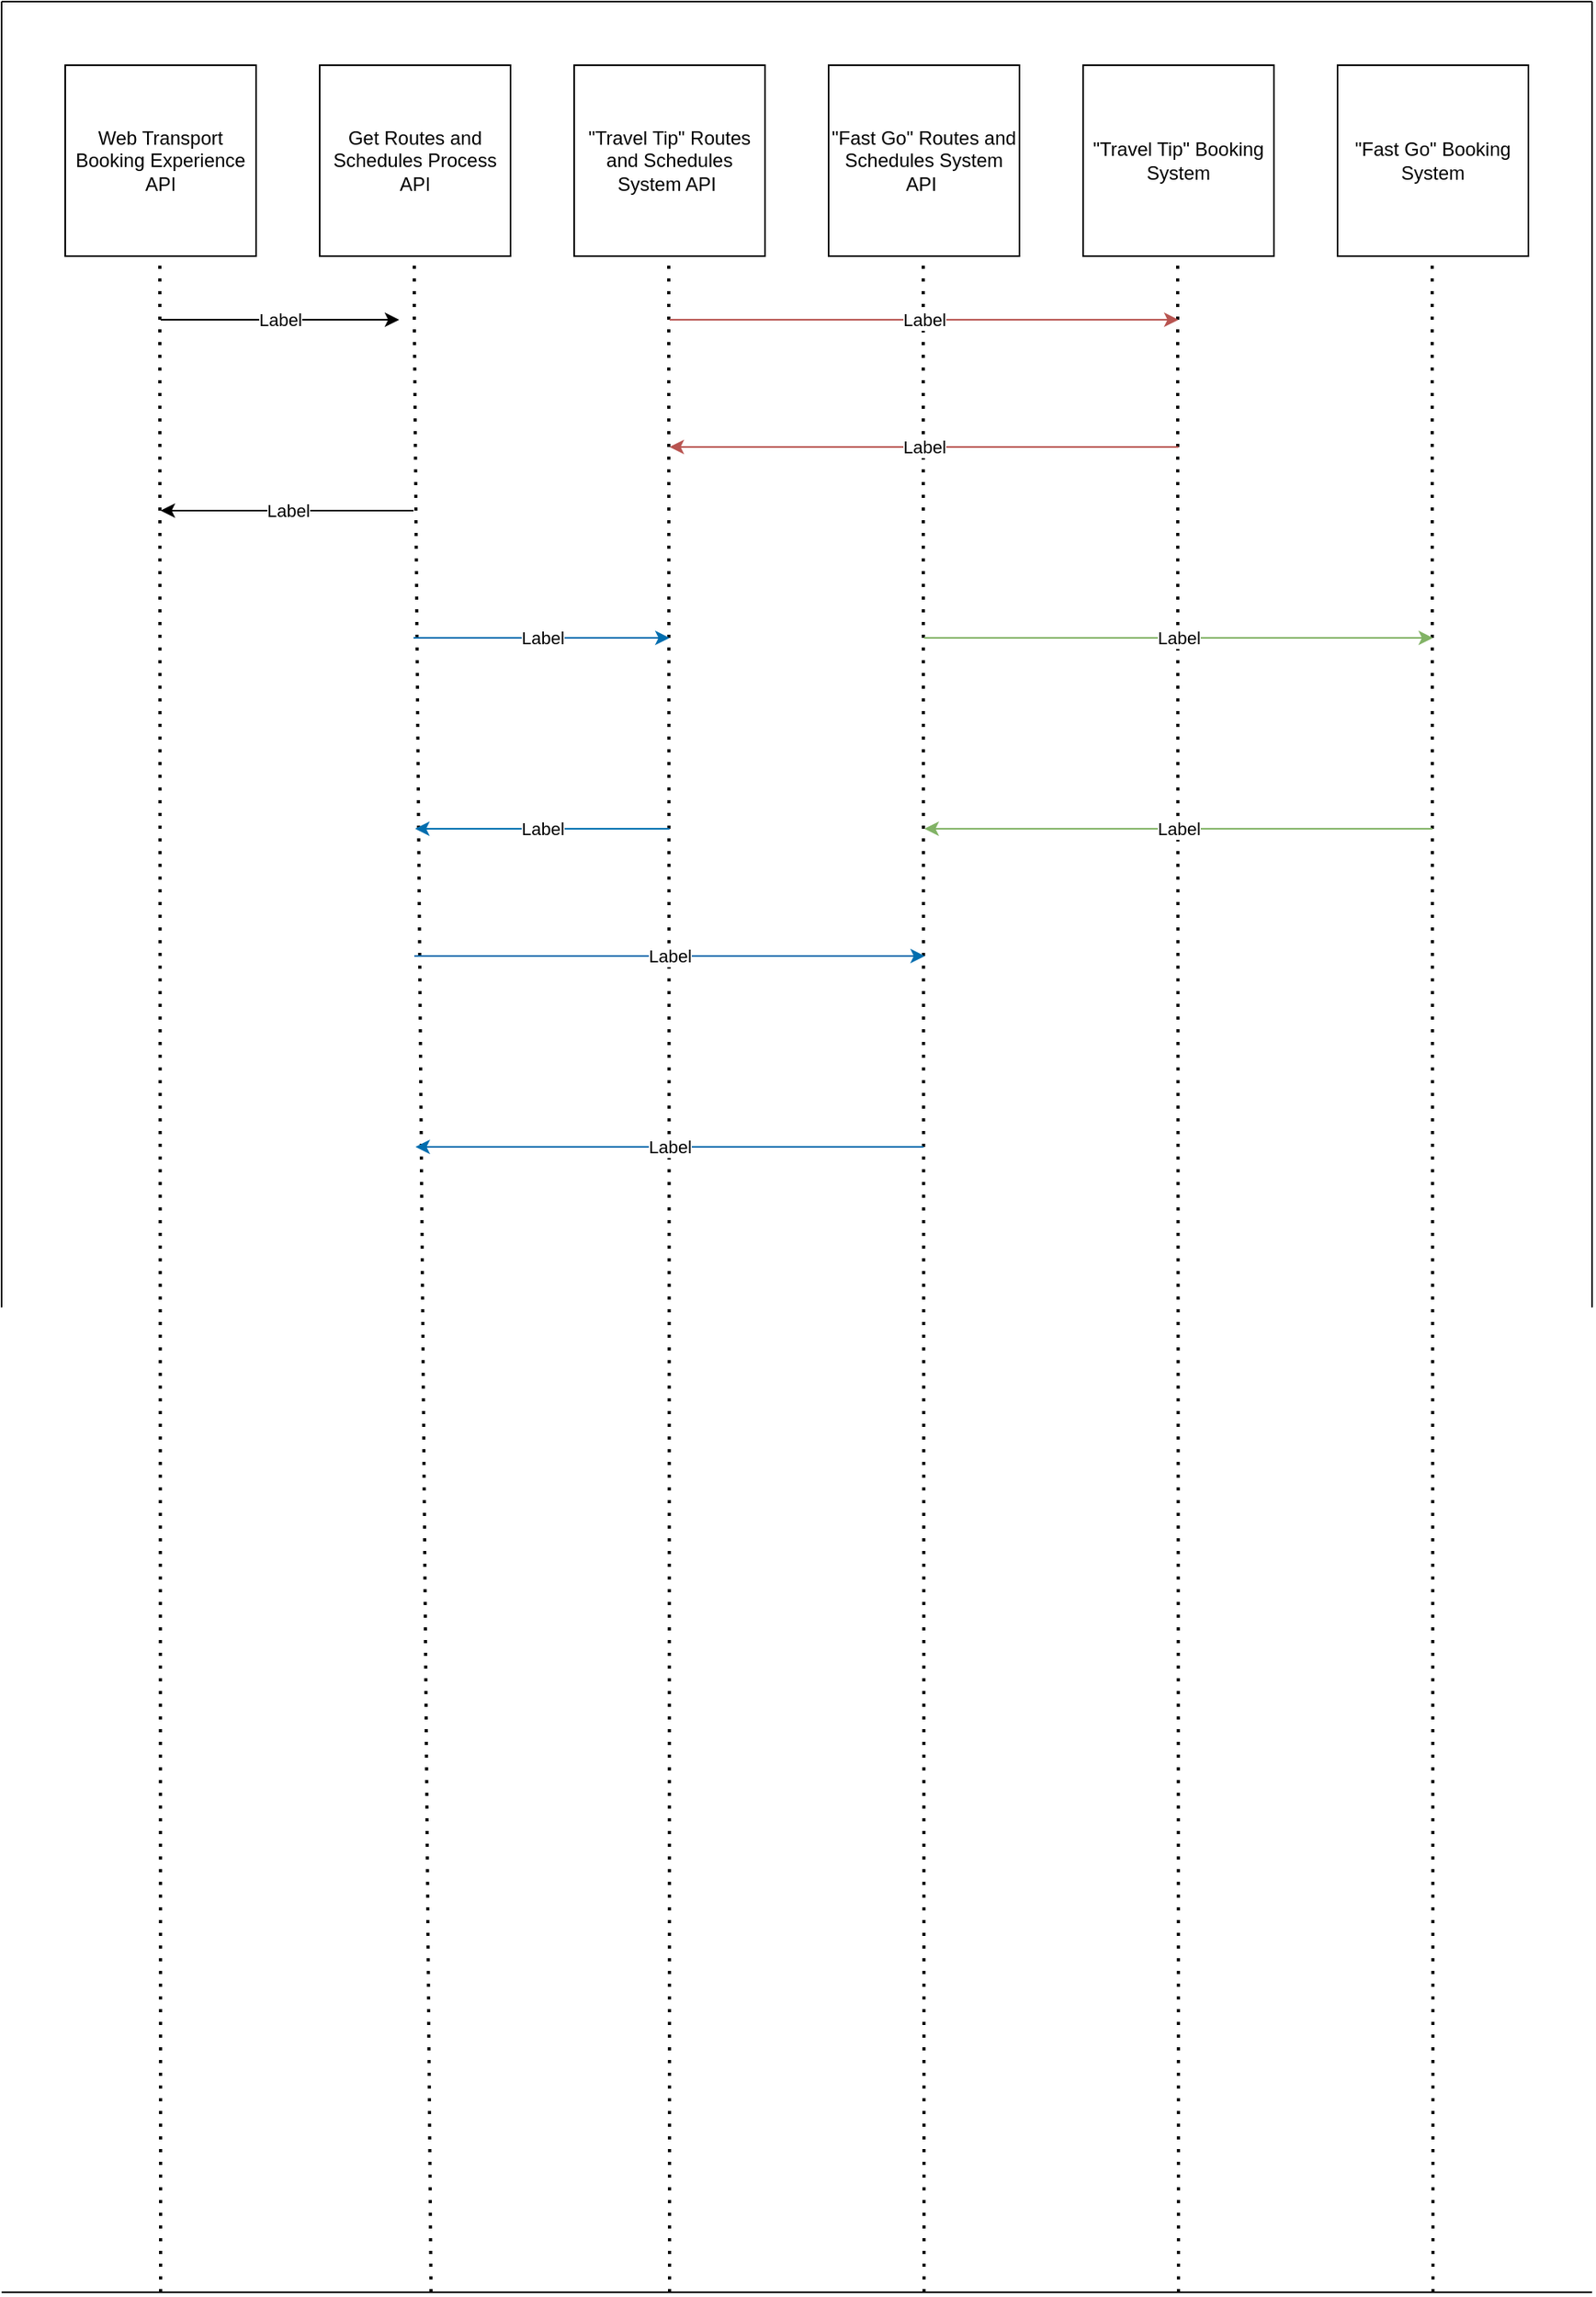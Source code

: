 <mxfile version="15.7.0" type="github">
  <diagram id="aWT0DO6NEqe1KrQBJNWQ" name="Page-1">
    <mxGraphModel dx="1186" dy="812" grid="1" gridSize="10" guides="1" tooltips="1" connect="1" arrows="1" fold="1" page="1" pageScale="1" pageWidth="827" pageHeight="1169" math="0" shadow="0">
      <root>
        <mxCell id="0" />
        <mxCell id="1" parent="0" />
        <mxCell id="piQ0pNW8FSRzQy8db6SX-44" value="" style="endArrow=none;html=1;rounded=0;" edge="1" parent="1">
          <mxGeometry width="50" height="50" relative="1" as="geometry">
            <mxPoint x="80" y="860.833" as="sourcePoint" />
            <mxPoint x="80" y="40" as="targetPoint" />
          </mxGeometry>
        </mxCell>
        <mxCell id="piQ0pNW8FSRzQy8db6SX-45" value="" style="endArrow=none;html=1;rounded=0;" edge="1" parent="1">
          <mxGeometry width="50" height="50" relative="1" as="geometry">
            <mxPoint x="80" y="1480.003" as="sourcePoint" />
            <mxPoint x="1080" y="1480" as="targetPoint" />
          </mxGeometry>
        </mxCell>
        <mxCell id="piQ0pNW8FSRzQy8db6SX-47" value="" style="endArrow=none;html=1;rounded=0;" edge="1" parent="1">
          <mxGeometry width="50" height="50" relative="1" as="geometry">
            <mxPoint x="1080" y="860.833" as="sourcePoint" />
            <mxPoint x="1080" y="40" as="targetPoint" />
          </mxGeometry>
        </mxCell>
        <mxCell id="piQ0pNW8FSRzQy8db6SX-48" value="" style="endArrow=none;html=1;rounded=0;" edge="1" parent="1">
          <mxGeometry width="50" height="50" relative="1" as="geometry">
            <mxPoint x="80" y="40.003" as="sourcePoint" />
            <mxPoint x="1080" y="40" as="targetPoint" />
          </mxGeometry>
        </mxCell>
        <mxCell id="piQ0pNW8FSRzQy8db6SX-49" value="Web Transport Booking Experience API" style="whiteSpace=wrap;html=1;aspect=fixed;" vertex="1" parent="1">
          <mxGeometry x="120" y="80" width="120" height="120" as="geometry" />
        </mxCell>
        <mxCell id="piQ0pNW8FSRzQy8db6SX-50" value="Get Routes and Schedules Process API" style="whiteSpace=wrap;html=1;aspect=fixed;" vertex="1" parent="1">
          <mxGeometry x="280" y="80" width="120" height="120" as="geometry" />
        </mxCell>
        <mxCell id="piQ0pNW8FSRzQy8db6SX-51" value="&quot;Travel Tip&quot; Booking System" style="whiteSpace=wrap;html=1;aspect=fixed;" vertex="1" parent="1">
          <mxGeometry x="760" y="80" width="120" height="120" as="geometry" />
        </mxCell>
        <mxCell id="piQ0pNW8FSRzQy8db6SX-52" value="&lt;span&gt;&quot;Fast Go&quot; Booking System&lt;/span&gt;" style="whiteSpace=wrap;html=1;aspect=fixed;" vertex="1" parent="1">
          <mxGeometry x="920" y="80" width="120" height="120" as="geometry" />
        </mxCell>
        <mxCell id="piQ0pNW8FSRzQy8db6SX-53" value="&lt;span&gt;&quot;Fast Go&quot; Routes and Schedules System API&amp;nbsp;&lt;/span&gt;" style="whiteSpace=wrap;html=1;aspect=fixed;" vertex="1" parent="1">
          <mxGeometry x="600" y="80" width="120" height="120" as="geometry" />
        </mxCell>
        <mxCell id="piQ0pNW8FSRzQy8db6SX-54" value="&quot;Travel Tip&quot; Routes and Schedules System API&amp;nbsp;" style="whiteSpace=wrap;html=1;aspect=fixed;" vertex="1" parent="1">
          <mxGeometry x="440" y="80" width="120" height="120" as="geometry" />
        </mxCell>
        <mxCell id="piQ0pNW8FSRzQy8db6SX-55" value="" style="endArrow=none;dashed=1;html=1;dashPattern=1 3;strokeWidth=2;rounded=0;" edge="1" parent="1">
          <mxGeometry width="50" height="50" relative="1" as="geometry">
            <mxPoint x="180" y="1480" as="sourcePoint" />
            <mxPoint x="179.5" y="200" as="targetPoint" />
            <Array as="points">
              <mxPoint x="179.5" y="240" />
            </Array>
          </mxGeometry>
        </mxCell>
        <mxCell id="piQ0pNW8FSRzQy8db6SX-56" value="" style="endArrow=none;dashed=1;html=1;dashPattern=1 3;strokeWidth=2;rounded=0;" edge="1" parent="1">
          <mxGeometry width="50" height="50" relative="1" as="geometry">
            <mxPoint x="350" y="1480" as="sourcePoint" />
            <mxPoint x="339.5" y="200" as="targetPoint" />
            <Array as="points">
              <mxPoint x="339.5" y="240" />
            </Array>
          </mxGeometry>
        </mxCell>
        <mxCell id="piQ0pNW8FSRzQy8db6SX-57" value="" style="endArrow=none;dashed=1;html=1;dashPattern=1 3;strokeWidth=2;rounded=0;" edge="1" parent="1">
          <mxGeometry width="50" height="50" relative="1" as="geometry">
            <mxPoint x="500" y="1480" as="sourcePoint" />
            <mxPoint x="499.5" y="200" as="targetPoint" />
            <Array as="points">
              <mxPoint x="499.5" y="240" />
            </Array>
          </mxGeometry>
        </mxCell>
        <mxCell id="piQ0pNW8FSRzQy8db6SX-58" value="" style="endArrow=none;dashed=1;html=1;dashPattern=1 3;strokeWidth=2;rounded=0;" edge="1" parent="1">
          <mxGeometry width="50" height="50" relative="1" as="geometry">
            <mxPoint x="660" y="1480" as="sourcePoint" />
            <mxPoint x="659.5" y="200" as="targetPoint" />
            <Array as="points">
              <mxPoint x="659.5" y="240" />
            </Array>
          </mxGeometry>
        </mxCell>
        <mxCell id="piQ0pNW8FSRzQy8db6SX-59" value="" style="endArrow=none;dashed=1;html=1;dashPattern=1 3;strokeWidth=2;rounded=0;" edge="1" parent="1">
          <mxGeometry width="50" height="50" relative="1" as="geometry">
            <mxPoint x="820" y="1480" as="sourcePoint" />
            <mxPoint x="819.5" y="200" as="targetPoint" />
            <Array as="points">
              <mxPoint x="819.5" y="240" />
            </Array>
          </mxGeometry>
        </mxCell>
        <mxCell id="piQ0pNW8FSRzQy8db6SX-60" value="" style="endArrow=none;dashed=1;html=1;dashPattern=1 3;strokeWidth=2;rounded=0;" edge="1" parent="1">
          <mxGeometry width="50" height="50" relative="1" as="geometry">
            <mxPoint x="980" y="1480" as="sourcePoint" />
            <mxPoint x="979.5" y="200" as="targetPoint" />
            <Array as="points">
              <mxPoint x="979.5" y="240" />
            </Array>
          </mxGeometry>
        </mxCell>
        <mxCell id="piQ0pNW8FSRzQy8db6SX-61" value="" style="endArrow=classic;html=1;rounded=0;" edge="1" parent="1">
          <mxGeometry relative="1" as="geometry">
            <mxPoint x="180" y="240" as="sourcePoint" />
            <mxPoint x="330" y="240" as="targetPoint" />
          </mxGeometry>
        </mxCell>
        <mxCell id="piQ0pNW8FSRzQy8db6SX-62" value="Label" style="edgeLabel;resizable=0;html=1;align=center;verticalAlign=middle;" connectable="0" vertex="1" parent="piQ0pNW8FSRzQy8db6SX-61">
          <mxGeometry relative="1" as="geometry" />
        </mxCell>
        <mxCell id="piQ0pNW8FSRzQy8db6SX-63" value="" style="endArrow=classic;html=1;rounded=0;fillColor=#f8cecc;strokeColor=#b85450;" edge="1" parent="1">
          <mxGeometry relative="1" as="geometry">
            <mxPoint x="820" y="320" as="sourcePoint" />
            <mxPoint x="500" y="320" as="targetPoint" />
          </mxGeometry>
        </mxCell>
        <mxCell id="piQ0pNW8FSRzQy8db6SX-64" value="Label" style="edgeLabel;resizable=0;html=1;align=center;verticalAlign=middle;" connectable="0" vertex="1" parent="piQ0pNW8FSRzQy8db6SX-63">
          <mxGeometry relative="1" as="geometry" />
        </mxCell>
        <mxCell id="piQ0pNW8FSRzQy8db6SX-65" value="" style="endArrow=classic;html=1;rounded=0;fillColor=#f8cecc;strokeColor=#b85450;" edge="1" parent="1">
          <mxGeometry relative="1" as="geometry">
            <mxPoint x="500" y="240" as="sourcePoint" />
            <mxPoint x="820" y="240" as="targetPoint" />
          </mxGeometry>
        </mxCell>
        <mxCell id="piQ0pNW8FSRzQy8db6SX-66" value="Label" style="edgeLabel;resizable=0;html=1;align=center;verticalAlign=middle;" connectable="0" vertex="1" parent="piQ0pNW8FSRzQy8db6SX-65">
          <mxGeometry relative="1" as="geometry" />
        </mxCell>
        <mxCell id="piQ0pNW8FSRzQy8db6SX-67" value="" style="endArrow=classic;html=1;rounded=0;fillColor=#1ba1e2;strokeColor=#006EAF;" edge="1" parent="1">
          <mxGeometry relative="1" as="geometry">
            <mxPoint x="339.5" y="640" as="sourcePoint" />
            <mxPoint x="660.5" y="640" as="targetPoint" />
          </mxGeometry>
        </mxCell>
        <mxCell id="piQ0pNW8FSRzQy8db6SX-68" value="Label" style="edgeLabel;resizable=0;html=1;align=center;verticalAlign=middle;" connectable="0" vertex="1" parent="piQ0pNW8FSRzQy8db6SX-67">
          <mxGeometry relative="1" as="geometry" />
        </mxCell>
        <mxCell id="piQ0pNW8FSRzQy8db6SX-69" value="" style="endArrow=classic;html=1;rounded=0;fillColor=#1ba1e2;strokeColor=#006EAF;" edge="1" parent="1">
          <mxGeometry relative="1" as="geometry">
            <mxPoint x="500" y="560" as="sourcePoint" />
            <mxPoint x="340" y="560" as="targetPoint" />
          </mxGeometry>
        </mxCell>
        <mxCell id="piQ0pNW8FSRzQy8db6SX-70" value="Label" style="edgeLabel;resizable=0;html=1;align=center;verticalAlign=middle;" connectable="0" vertex="1" parent="piQ0pNW8FSRzQy8db6SX-69">
          <mxGeometry relative="1" as="geometry" />
        </mxCell>
        <mxCell id="piQ0pNW8FSRzQy8db6SX-71" value="" style="endArrow=classic;html=1;rounded=0;" edge="1" parent="1">
          <mxGeometry relative="1" as="geometry">
            <mxPoint x="339" y="360" as="sourcePoint" />
            <mxPoint x="180" y="360" as="targetPoint" />
          </mxGeometry>
        </mxCell>
        <mxCell id="piQ0pNW8FSRzQy8db6SX-72" value="Label" style="edgeLabel;resizable=0;html=1;align=center;verticalAlign=middle;" connectable="0" vertex="1" parent="piQ0pNW8FSRzQy8db6SX-71">
          <mxGeometry relative="1" as="geometry" />
        </mxCell>
        <mxCell id="piQ0pNW8FSRzQy8db6SX-73" value="" style="endArrow=classic;html=1;rounded=0;fillColor=#1ba1e2;strokeColor=#006EAF;" edge="1" parent="1">
          <mxGeometry relative="1" as="geometry">
            <mxPoint x="339" y="440" as="sourcePoint" />
            <mxPoint x="500" y="440" as="targetPoint" />
          </mxGeometry>
        </mxCell>
        <mxCell id="piQ0pNW8FSRzQy8db6SX-74" value="Label" style="edgeLabel;resizable=0;html=1;align=center;verticalAlign=middle;" connectable="0" vertex="1" parent="piQ0pNW8FSRzQy8db6SX-73">
          <mxGeometry relative="1" as="geometry" />
        </mxCell>
        <mxCell id="piQ0pNW8FSRzQy8db6SX-75" value="" style="endArrow=classic;html=1;rounded=0;fillColor=#1ba1e2;strokeColor=#006EAF;" edge="1" parent="1">
          <mxGeometry relative="1" as="geometry">
            <mxPoint x="659.75" y="760" as="sourcePoint" />
            <mxPoint x="340.25" y="760" as="targetPoint" />
          </mxGeometry>
        </mxCell>
        <mxCell id="piQ0pNW8FSRzQy8db6SX-76" value="Label" style="edgeLabel;resizable=0;html=1;align=center;verticalAlign=middle;" connectable="0" vertex="1" parent="piQ0pNW8FSRzQy8db6SX-75">
          <mxGeometry relative="1" as="geometry" />
        </mxCell>
        <mxCell id="piQ0pNW8FSRzQy8db6SX-77" value="" style="endArrow=classic;html=1;rounded=0;fillColor=#d5e8d4;strokeColor=#82b366;" edge="1" parent="1">
          <mxGeometry relative="1" as="geometry">
            <mxPoint x="660" y="440" as="sourcePoint" />
            <mxPoint x="980" y="440" as="targetPoint" />
          </mxGeometry>
        </mxCell>
        <mxCell id="piQ0pNW8FSRzQy8db6SX-78" value="Label" style="edgeLabel;resizable=0;html=1;align=center;verticalAlign=middle;" connectable="0" vertex="1" parent="piQ0pNW8FSRzQy8db6SX-77">
          <mxGeometry relative="1" as="geometry" />
        </mxCell>
        <mxCell id="piQ0pNW8FSRzQy8db6SX-81" value="" style="endArrow=classic;html=1;rounded=0;fillColor=#d5e8d4;strokeColor=#82b366;" edge="1" parent="1">
          <mxGeometry relative="1" as="geometry">
            <mxPoint x="979.75" y="560" as="sourcePoint" />
            <mxPoint x="660.25" y="560" as="targetPoint" />
          </mxGeometry>
        </mxCell>
        <mxCell id="piQ0pNW8FSRzQy8db6SX-82" value="Label" style="edgeLabel;resizable=0;html=1;align=center;verticalAlign=middle;" connectable="0" vertex="1" parent="piQ0pNW8FSRzQy8db6SX-81">
          <mxGeometry relative="1" as="geometry" />
        </mxCell>
      </root>
    </mxGraphModel>
  </diagram>
</mxfile>
